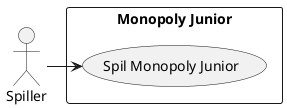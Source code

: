 @startuml
'https://plantuml.com/use-case-diagram

' Initial draft of the UC Diagram

rectangle "Monopoly Junior" {
    usecase (Spil Monopoly Junior) as play
}

Spiller -> play
@enduml